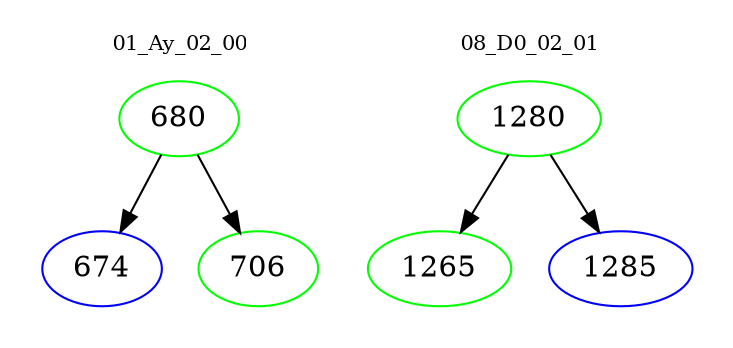 digraph{
subgraph cluster_0 {
color = white
label = "01_Ay_02_00";
fontsize=10;
T0_680 [label="680", color="green"]
T0_680 -> T0_674 [color="black"]
T0_674 [label="674", color="blue"]
T0_680 -> T0_706 [color="black"]
T0_706 [label="706", color="green"]
}
subgraph cluster_1 {
color = white
label = "08_D0_02_01";
fontsize=10;
T1_1280 [label="1280", color="green"]
T1_1280 -> T1_1265 [color="black"]
T1_1265 [label="1265", color="green"]
T1_1280 -> T1_1285 [color="black"]
T1_1285 [label="1285", color="blue"]
}
}
